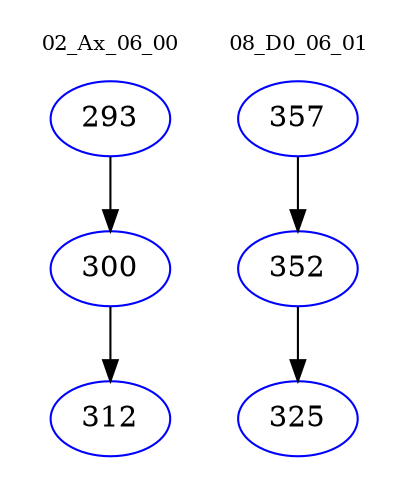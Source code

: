 digraph{
subgraph cluster_0 {
color = white
label = "02_Ax_06_00";
fontsize=10;
T0_293 [label="293", color="blue"]
T0_293 -> T0_300 [color="black"]
T0_300 [label="300", color="blue"]
T0_300 -> T0_312 [color="black"]
T0_312 [label="312", color="blue"]
}
subgraph cluster_1 {
color = white
label = "08_D0_06_01";
fontsize=10;
T1_357 [label="357", color="blue"]
T1_357 -> T1_352 [color="black"]
T1_352 [label="352", color="blue"]
T1_352 -> T1_325 [color="black"]
T1_325 [label="325", color="blue"]
}
}
